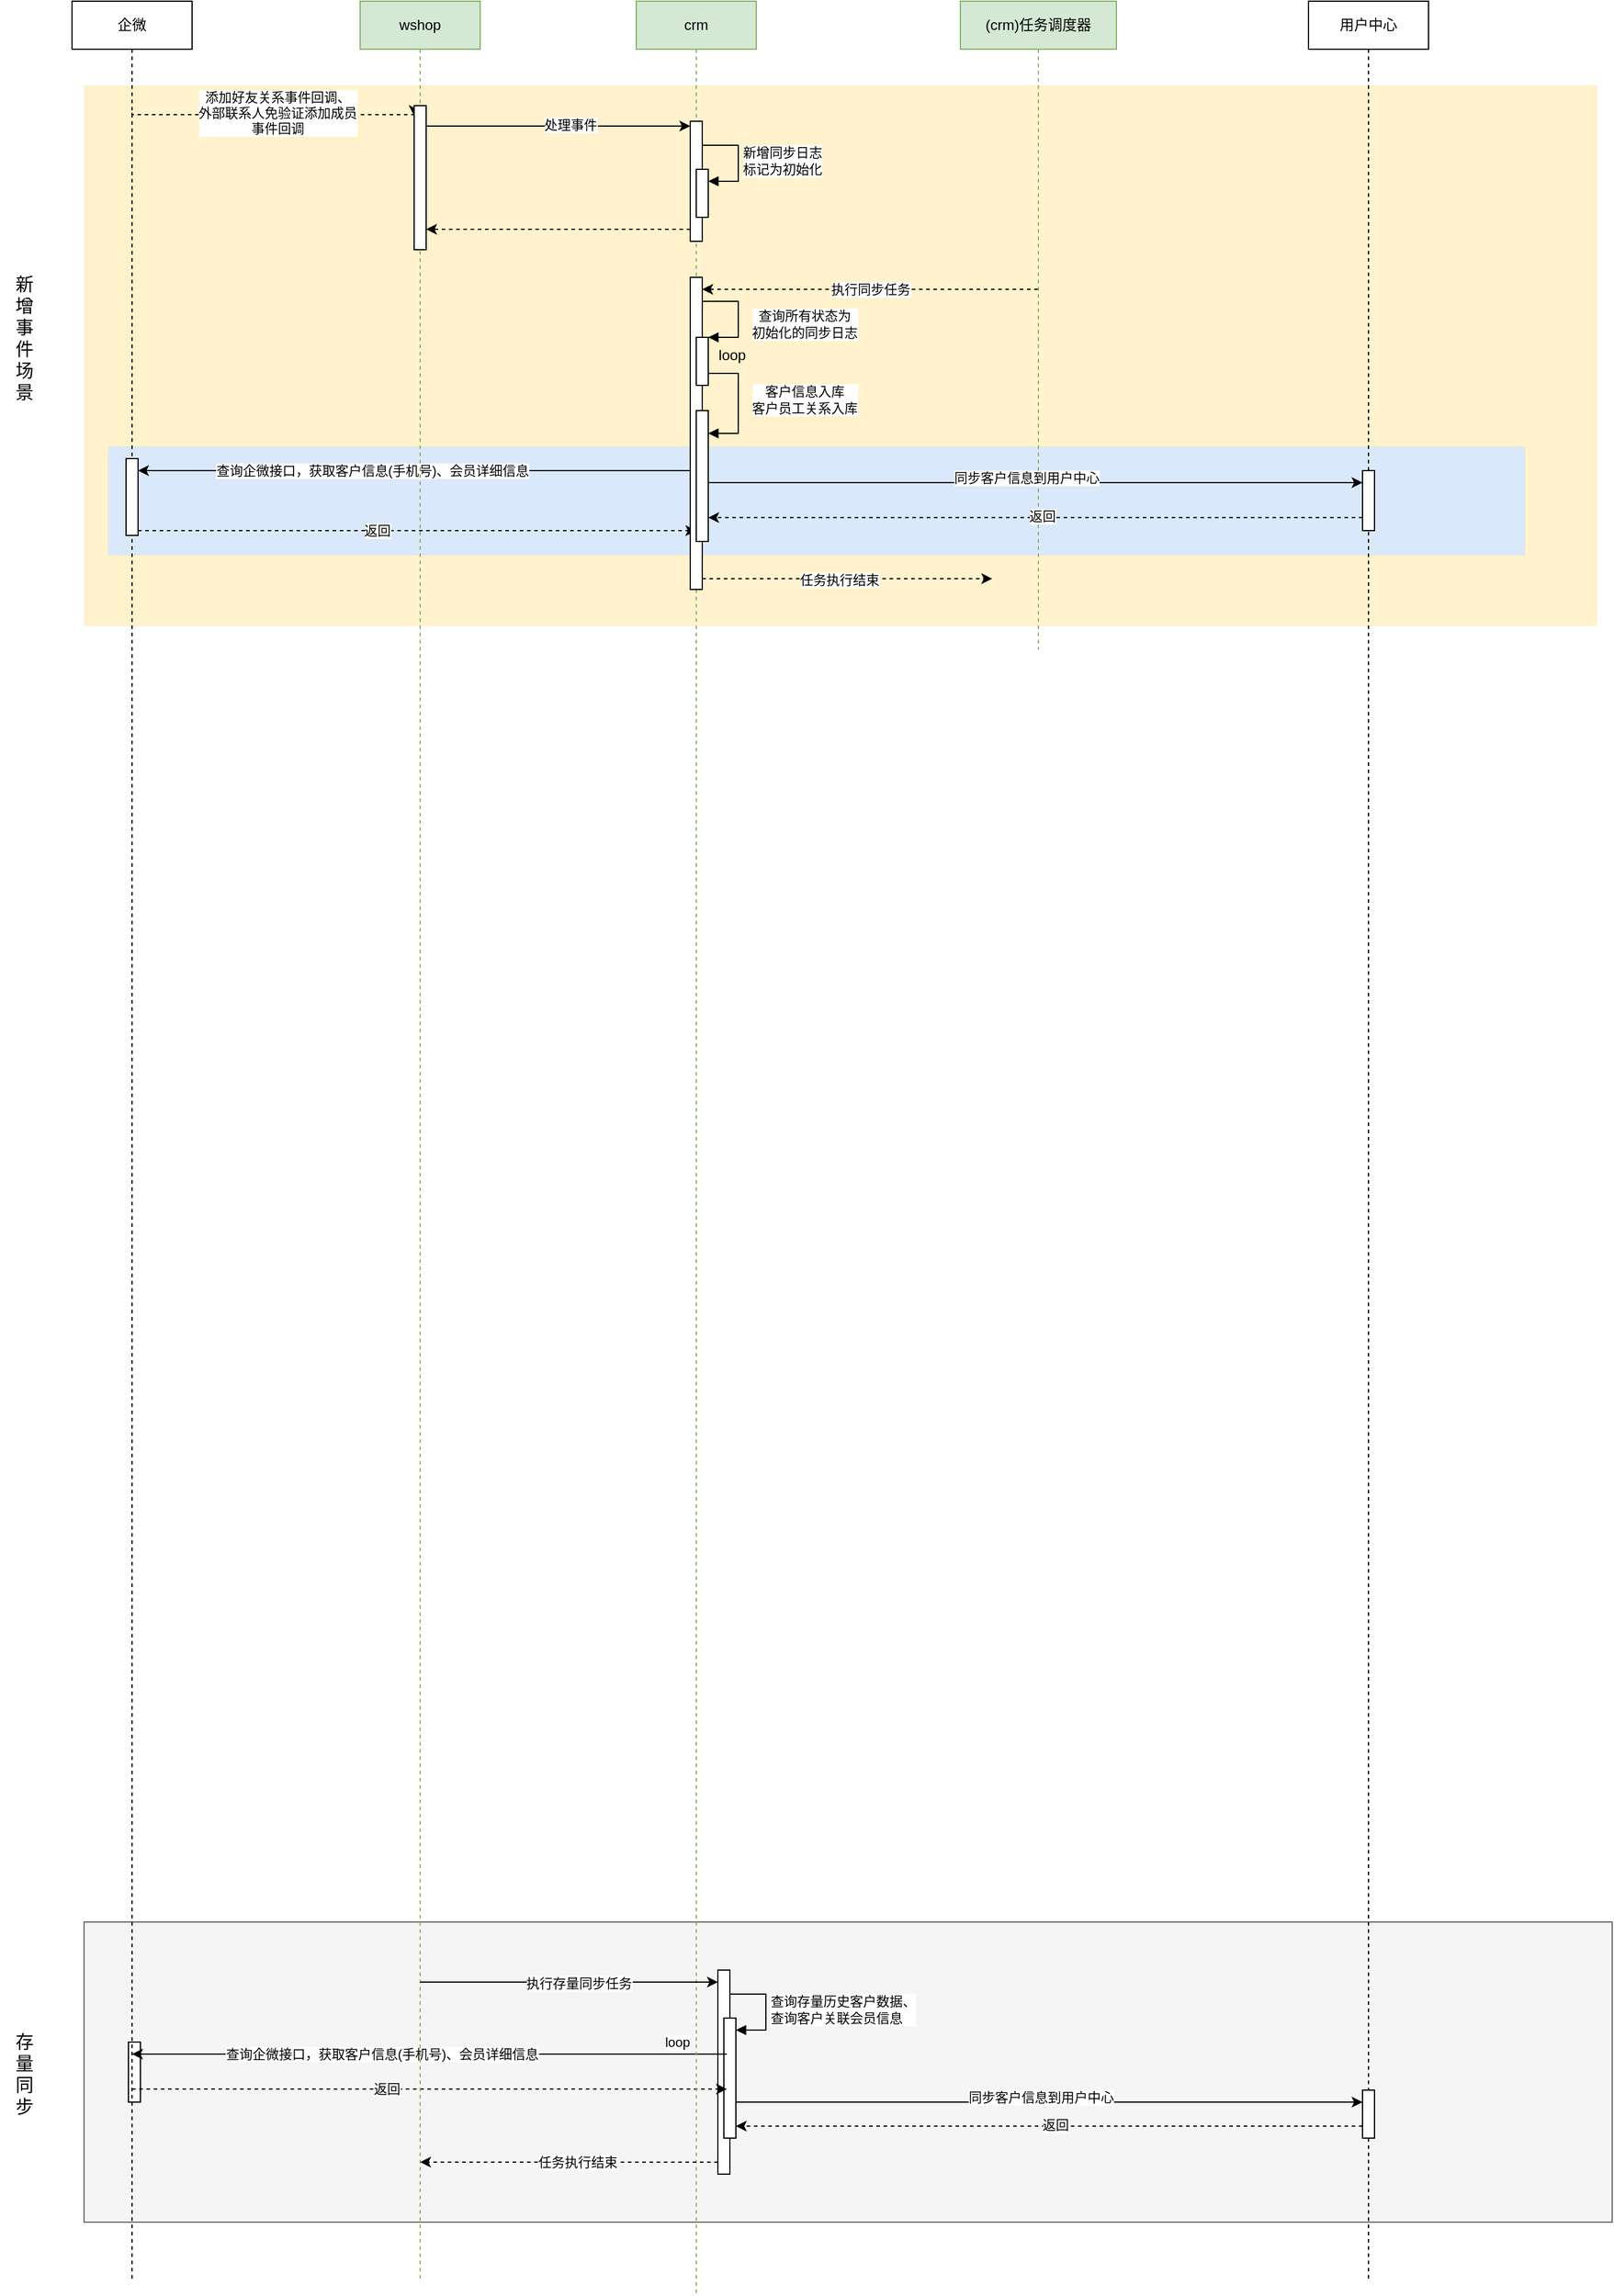<mxfile version="21.2.9" type="github">
  <diagram name="第 1 页" id="ENhmwCYC6Hcg_DUd-WP0">
    <mxGraphModel dx="1272" dy="821" grid="1" gridSize="10" guides="1" tooltips="1" connect="1" arrows="1" fold="1" page="1" pageScale="1" pageWidth="827" pageHeight="1169" math="0" shadow="0">
      <root>
        <mxCell id="0" />
        <mxCell id="1" parent="0" />
        <mxCell id="rxJxChNmgtlXZ_ULCe5r-4" value="" style="rounded=0;whiteSpace=wrap;html=1;fillColor=#fff2cc;strokeColor=#d6b656;strokeWidth=0;" vertex="1" parent="1">
          <mxGeometry x="120" y="150" width="1260" height="450" as="geometry" />
        </mxCell>
        <mxCell id="rxJxChNmgtlXZ_ULCe5r-5" value="" style="rounded=0;whiteSpace=wrap;html=1;fillColor=#dae8fc;strokeColor=#6c8ebf;strokeWidth=0;" vertex="1" parent="1">
          <mxGeometry x="140" y="451" width="1180" height="90" as="geometry" />
        </mxCell>
        <mxCell id="rxJxChNmgtlXZ_ULCe5r-6" style="edgeStyle=elbowEdgeStyle;rounded=0;orthogonalLoop=1;jettySize=auto;html=1;elbow=vertical;curved=0;dashed=1;" edge="1" parent="1">
          <mxGeometry relative="1" as="geometry">
            <mxPoint x="160" y="173" as="sourcePoint" />
            <mxPoint x="395" y="175.667" as="targetPoint" />
          </mxGeometry>
        </mxCell>
        <mxCell id="rxJxChNmgtlXZ_ULCe5r-7" value="添加好友关系事件回调、&lt;br&gt;&lt;div style=&quot;&quot;&gt;外部联系人免验证添加成员&lt;/div&gt;&lt;div style=&quot;&quot;&gt;事件回调&lt;/div&gt;" style="edgeLabel;html=1;align=center;verticalAlign=middle;resizable=0;points=[];" vertex="1" connectable="0" parent="rxJxChNmgtlXZ_ULCe5r-6">
          <mxGeometry x="-0.189" y="3" relative="1" as="geometry">
            <mxPoint x="26" y="1" as="offset" />
          </mxGeometry>
        </mxCell>
        <mxCell id="rxJxChNmgtlXZ_ULCe5r-8" style="edgeStyle=elbowEdgeStyle;rounded=0;orthogonalLoop=1;jettySize=auto;html=1;elbow=vertical;curved=0;" edge="1" parent="1">
          <mxGeometry relative="1" as="geometry">
            <mxPoint x="405" y="184" as="sourcePoint" />
            <mxPoint x="625" y="184" as="targetPoint" />
            <Array as="points">
              <mxPoint x="490" y="184" />
              <mxPoint x="560" y="194" />
            </Array>
          </mxGeometry>
        </mxCell>
        <mxCell id="rxJxChNmgtlXZ_ULCe5r-9" value="处理事件" style="edgeLabel;html=1;align=center;verticalAlign=middle;resizable=0;points=[];" vertex="1" connectable="0" parent="rxJxChNmgtlXZ_ULCe5r-8">
          <mxGeometry x="0.092" y="1" relative="1" as="geometry">
            <mxPoint as="offset" />
          </mxGeometry>
        </mxCell>
        <mxCell id="rxJxChNmgtlXZ_ULCe5r-10" value="执行同步任务" style="edgeStyle=elbowEdgeStyle;rounded=0;orthogonalLoop=1;jettySize=auto;html=1;elbow=horizontal;curved=0;dashed=1;" edge="1" parent="1" source="rxJxChNmgtlXZ_ULCe5r-11" target="rxJxChNmgtlXZ_ULCe5r-78">
          <mxGeometry relative="1" as="geometry">
            <Array as="points">
              <mxPoint x="780" y="320" />
            </Array>
          </mxGeometry>
        </mxCell>
        <mxCell id="rxJxChNmgtlXZ_ULCe5r-11" value="(crm)任务调度器" style="shape=umlLifeline;perimeter=lifelinePerimeter;whiteSpace=wrap;html=1;container=1;dropTarget=0;collapsible=0;recursiveResize=0;outlineConnect=0;portConstraint=eastwest;newEdgeStyle={&quot;edgeStyle&quot;:&quot;elbowEdgeStyle&quot;,&quot;elbow&quot;:&quot;vertical&quot;,&quot;curved&quot;:0,&quot;rounded&quot;:0};fillColor=#d5e8d4;strokeColor=#82b366;" vertex="1" parent="1">
          <mxGeometry x="850" y="80" width="130" height="540" as="geometry" />
        </mxCell>
        <mxCell id="rxJxChNmgtlXZ_ULCe5r-12" value="" style="rounded=0;whiteSpace=wrap;html=1;fillColor=#f5f5f5;strokeColor=#666666;fontColor=#333333;" vertex="1" parent="rxJxChNmgtlXZ_ULCe5r-11">
          <mxGeometry x="-730" y="1600" width="1273" height="250" as="geometry" />
        </mxCell>
        <mxCell id="rxJxChNmgtlXZ_ULCe5r-13" value="" style="html=1;points=[];perimeter=orthogonalPerimeter;outlineConnect=0;targetShapes=umlLifeline;portConstraint=eastwest;newEdgeStyle={&quot;edgeStyle&quot;:&quot;elbowEdgeStyle&quot;,&quot;elbow&quot;:&quot;vertical&quot;,&quot;curved&quot;:0,&quot;rounded&quot;:0};" vertex="1" parent="rxJxChNmgtlXZ_ULCe5r-11">
          <mxGeometry x="-693" y="1700" width="10" height="50" as="geometry" />
        </mxCell>
        <mxCell id="rxJxChNmgtlXZ_ULCe5r-14" value="" style="html=1;points=[];perimeter=orthogonalPerimeter;outlineConnect=0;targetShapes=umlLifeline;portConstraint=eastwest;newEdgeStyle={&quot;edgeStyle&quot;:&quot;elbowEdgeStyle&quot;,&quot;elbow&quot;:&quot;vertical&quot;,&quot;curved&quot;:0,&quot;rounded&quot;:0};" vertex="1" parent="rxJxChNmgtlXZ_ULCe5r-11">
          <mxGeometry x="-202" y="1640" width="10" height="170" as="geometry" />
        </mxCell>
        <mxCell id="rxJxChNmgtlXZ_ULCe5r-15" value="" style="html=1;points=[];perimeter=orthogonalPerimeter;outlineConnect=0;targetShapes=umlLifeline;portConstraint=eastwest;newEdgeStyle={&quot;edgeStyle&quot;:&quot;elbowEdgeStyle&quot;,&quot;elbow&quot;:&quot;vertical&quot;,&quot;curved&quot;:0,&quot;rounded&quot;:0};" vertex="1" parent="rxJxChNmgtlXZ_ULCe5r-11">
          <mxGeometry x="-197" y="1680" width="10" height="100" as="geometry" />
        </mxCell>
        <mxCell id="rxJxChNmgtlXZ_ULCe5r-16" value="查询存量历史客户数据、&lt;br&gt;查询客户关联会员信息" style="html=1;align=left;spacingLeft=2;endArrow=block;rounded=0;edgeStyle=orthogonalEdgeStyle;curved=0;rounded=0;" edge="1" parent="rxJxChNmgtlXZ_ULCe5r-11" target="rxJxChNmgtlXZ_ULCe5r-15">
          <mxGeometry relative="1" as="geometry">
            <mxPoint x="-192" y="1660" as="sourcePoint" />
            <Array as="points">
              <mxPoint x="-162" y="1690" />
            </Array>
          </mxGeometry>
        </mxCell>
        <mxCell id="rxJxChNmgtlXZ_ULCe5r-17" style="edgeStyle=elbowEdgeStyle;rounded=0;orthogonalLoop=1;jettySize=auto;html=1;elbow=vertical;curved=0;" edge="1" parent="rxJxChNmgtlXZ_ULCe5r-11" target="rxJxChNmgtlXZ_ULCe5r-103">
          <mxGeometry relative="1" as="geometry">
            <mxPoint x="-194.5" y="1710" as="sourcePoint" />
            <mxPoint x="-659.5" y="1710" as="targetPoint" />
            <Array as="points">
              <mxPoint x="-244.5" y="1710" />
              <mxPoint x="-274.5" y="1700" />
              <mxPoint x="-364.5" y="1710" />
            </Array>
          </mxGeometry>
        </mxCell>
        <mxCell id="rxJxChNmgtlXZ_ULCe5r-18" value="查询企微接口，获取客户信息(手机号)、会员详细信息" style="edgeLabel;html=1;align=center;verticalAlign=middle;resizable=0;points=[];" vertex="1" connectable="0" parent="rxJxChNmgtlXZ_ULCe5r-17">
          <mxGeometry x="0.161" relative="1" as="geometry">
            <mxPoint as="offset" />
          </mxGeometry>
        </mxCell>
        <mxCell id="rxJxChNmgtlXZ_ULCe5r-19" style="edgeStyle=elbowEdgeStyle;rounded=0;orthogonalLoop=1;jettySize=auto;html=1;elbow=vertical;curved=0;dashed=1;" edge="1" parent="rxJxChNmgtlXZ_ULCe5r-11" source="rxJxChNmgtlXZ_ULCe5r-103">
          <mxGeometry relative="1" as="geometry">
            <mxPoint x="-659.5" y="1739.17" as="sourcePoint" />
            <mxPoint x="-194.5" y="1739.17" as="targetPoint" />
            <Array as="points">
              <mxPoint x="-264.5" y="1739.17" />
            </Array>
          </mxGeometry>
        </mxCell>
        <mxCell id="rxJxChNmgtlXZ_ULCe5r-20" value="返回" style="edgeLabel;html=1;align=center;verticalAlign=middle;resizable=0;points=[];" vertex="1" connectable="0" parent="rxJxChNmgtlXZ_ULCe5r-19">
          <mxGeometry x="-0.147" relative="1" as="geometry">
            <mxPoint as="offset" />
          </mxGeometry>
        </mxCell>
        <mxCell id="rxJxChNmgtlXZ_ULCe5r-21" style="edgeStyle=elbowEdgeStyle;rounded=0;orthogonalLoop=1;jettySize=auto;html=1;elbow=vertical;curved=0;dashed=1;" edge="1" parent="1" source="rxJxChNmgtlXZ_ULCe5r-75" target="rxJxChNmgtlXZ_ULCe5r-87">
          <mxGeometry relative="1" as="geometry">
            <Array as="points">
              <mxPoint x="500" y="270" />
            </Array>
          </mxGeometry>
        </mxCell>
        <mxCell id="rxJxChNmgtlXZ_ULCe5r-22" style="edgeStyle=elbowEdgeStyle;rounded=0;orthogonalLoop=1;jettySize=auto;html=1;elbow=horizontal;curved=0;dashed=1;" edge="1" parent="1">
          <mxGeometry relative="1" as="geometry">
            <mxPoint x="635" y="561" as="sourcePoint" />
            <mxPoint x="876.5" y="561" as="targetPoint" />
            <Array as="points">
              <mxPoint x="800" y="561" />
            </Array>
          </mxGeometry>
        </mxCell>
        <mxCell id="rxJxChNmgtlXZ_ULCe5r-23" value="任务执行结束" style="edgeLabel;html=1;align=center;verticalAlign=middle;resizable=0;points=[];" vertex="1" connectable="0" parent="rxJxChNmgtlXZ_ULCe5r-22">
          <mxGeometry x="-0.05" y="-1" relative="1" as="geometry">
            <mxPoint x="-1" as="offset" />
          </mxGeometry>
        </mxCell>
        <mxCell id="rxJxChNmgtlXZ_ULCe5r-24" value="&lt;font style=&quot;font-size: 15px;&quot;&gt;新&lt;br&gt;增&lt;br&gt;事&lt;br&gt;件&lt;br style=&quot;font-size: 15px;&quot;&gt;场&lt;br&gt;景&lt;br style=&quot;font-size: 15px;&quot;&gt;&lt;/font&gt;" style="text;html=1;align=center;verticalAlign=middle;resizable=0;points=[];autosize=1;strokeColor=none;fillColor=none;fontStyle=0;fontSize=15;" vertex="1" parent="1">
          <mxGeometry x="50" y="300" width="40" height="120" as="geometry" />
        </mxCell>
        <mxCell id="rxJxChNmgtlXZ_ULCe5r-25" style="edgeStyle=elbowEdgeStyle;rounded=0;orthogonalLoop=1;jettySize=auto;html=1;elbow=vertical;curved=0;" edge="1" parent="1" target="rxJxChNmgtlXZ_ULCe5r-104">
          <mxGeometry relative="1" as="geometry">
            <mxPoint x="630" y="471" as="sourcePoint" />
            <Array as="points">
              <mxPoint x="580" y="471" />
              <mxPoint x="550" y="461" />
              <mxPoint x="460" y="471" />
            </Array>
          </mxGeometry>
        </mxCell>
        <mxCell id="rxJxChNmgtlXZ_ULCe5r-26" value="查询企微接口，获取客户信息(手机号)、会员详细信息" style="edgeLabel;html=1;align=center;verticalAlign=middle;resizable=0;points=[];" vertex="1" connectable="0" parent="rxJxChNmgtlXZ_ULCe5r-25">
          <mxGeometry x="0.161" relative="1" as="geometry">
            <mxPoint as="offset" />
          </mxGeometry>
        </mxCell>
        <mxCell id="rxJxChNmgtlXZ_ULCe5r-27" style="edgeStyle=elbowEdgeStyle;rounded=0;orthogonalLoop=1;jettySize=auto;html=1;elbow=vertical;curved=0;dashed=1;" edge="1" parent="1" source="rxJxChNmgtlXZ_ULCe5r-104">
          <mxGeometry relative="1" as="geometry">
            <mxPoint x="630" y="521" as="targetPoint" />
            <Array as="points">
              <mxPoint x="560" y="521" />
            </Array>
          </mxGeometry>
        </mxCell>
        <mxCell id="rxJxChNmgtlXZ_ULCe5r-28" value="返回" style="edgeLabel;html=1;align=center;verticalAlign=middle;resizable=0;points=[];" vertex="1" connectable="0" parent="rxJxChNmgtlXZ_ULCe5r-27">
          <mxGeometry x="-0.147" relative="1" as="geometry">
            <mxPoint as="offset" />
          </mxGeometry>
        </mxCell>
        <mxCell id="rxJxChNmgtlXZ_ULCe5r-29" style="edgeStyle=elbowEdgeStyle;rounded=0;orthogonalLoop=1;jettySize=auto;html=1;elbow=vertical;curved=0;" edge="1" parent="1" target="rxJxChNmgtlXZ_ULCe5r-99">
          <mxGeometry relative="1" as="geometry">
            <mxPoint x="640" y="481" as="sourcePoint" />
            <mxPoint x="1190" y="481" as="targetPoint" />
            <Array as="points">
              <mxPoint x="1100" y="481" />
            </Array>
          </mxGeometry>
        </mxCell>
        <mxCell id="rxJxChNmgtlXZ_ULCe5r-30" value="同步客户信息到用户中心" style="edgeLabel;html=1;align=center;verticalAlign=middle;resizable=0;points=[];" vertex="1" connectable="0" parent="rxJxChNmgtlXZ_ULCe5r-29">
          <mxGeometry x="-0.028" y="4" relative="1" as="geometry">
            <mxPoint as="offset" />
          </mxGeometry>
        </mxCell>
        <mxCell id="rxJxChNmgtlXZ_ULCe5r-31" style="edgeStyle=elbowEdgeStyle;rounded=0;orthogonalLoop=1;jettySize=auto;html=1;elbow=vertical;curved=0;dashed=1;" edge="1" parent="1" source="rxJxChNmgtlXZ_ULCe5r-99">
          <mxGeometry relative="1" as="geometry">
            <mxPoint x="1295" y="510.17" as="sourcePoint" />
            <mxPoint x="640" y="510.17" as="targetPoint" />
            <Array as="points">
              <mxPoint x="1020" y="510.17" />
            </Array>
          </mxGeometry>
        </mxCell>
        <mxCell id="rxJxChNmgtlXZ_ULCe5r-32" value="返回" style="edgeLabel;html=1;align=center;verticalAlign=middle;resizable=0;points=[];" vertex="1" connectable="0" parent="rxJxChNmgtlXZ_ULCe5r-31">
          <mxGeometry x="-0.016" y="-1" relative="1" as="geometry">
            <mxPoint x="1" as="offset" />
          </mxGeometry>
        </mxCell>
        <mxCell id="rxJxChNmgtlXZ_ULCe5r-33" value="loop" style="text;html=1;strokeColor=none;fillColor=none;align=center;verticalAlign=middle;whiteSpace=wrap;rounded=0;" vertex="1" parent="1">
          <mxGeometry x="630" y="360" width="60" height="30" as="geometry" />
        </mxCell>
        <mxCell id="rxJxChNmgtlXZ_ULCe5r-74" value="crm" style="shape=umlLifeline;perimeter=lifelinePerimeter;whiteSpace=wrap;html=1;container=1;dropTarget=0;collapsible=0;recursiveResize=0;outlineConnect=0;portConstraint=eastwest;newEdgeStyle={&quot;edgeStyle&quot;:&quot;elbowEdgeStyle&quot;,&quot;elbow&quot;:&quot;vertical&quot;,&quot;curved&quot;:0,&quot;rounded&quot;:0};fillColor=#d5e8d4;strokeColor=#82b366;" vertex="1" parent="1">
          <mxGeometry x="580" y="80" width="100" height="1910" as="geometry" />
        </mxCell>
        <mxCell id="rxJxChNmgtlXZ_ULCe5r-75" value="" style="html=1;points=[];perimeter=orthogonalPerimeter;outlineConnect=0;targetShapes=umlLifeline;portConstraint=eastwest;newEdgeStyle={&quot;edgeStyle&quot;:&quot;elbowEdgeStyle&quot;,&quot;elbow&quot;:&quot;vertical&quot;,&quot;curved&quot;:0,&quot;rounded&quot;:0};" vertex="1" parent="rxJxChNmgtlXZ_ULCe5r-74">
          <mxGeometry x="45" y="100" width="10" height="100" as="geometry" />
        </mxCell>
        <mxCell id="rxJxChNmgtlXZ_ULCe5r-76" value="" style="html=1;points=[];perimeter=orthogonalPerimeter;outlineConnect=0;targetShapes=umlLifeline;portConstraint=eastwest;newEdgeStyle={&quot;edgeStyle&quot;:&quot;elbowEdgeStyle&quot;,&quot;elbow&quot;:&quot;vertical&quot;,&quot;curved&quot;:0,&quot;rounded&quot;:0};" vertex="1" parent="rxJxChNmgtlXZ_ULCe5r-74">
          <mxGeometry x="50" y="140" width="10" height="40" as="geometry" />
        </mxCell>
        <mxCell id="rxJxChNmgtlXZ_ULCe5r-77" value="新增同步日志&lt;br style=&quot;border-color: var(--border-color);&quot;&gt;标记为初始化" style="html=1;align=left;spacingLeft=2;endArrow=block;rounded=0;edgeStyle=orthogonalEdgeStyle;curved=0;rounded=0;" edge="1" parent="rxJxChNmgtlXZ_ULCe5r-74" target="rxJxChNmgtlXZ_ULCe5r-76">
          <mxGeometry relative="1" as="geometry">
            <mxPoint x="55" y="120" as="sourcePoint" />
            <Array as="points">
              <mxPoint x="85" y="150" />
            </Array>
          </mxGeometry>
        </mxCell>
        <mxCell id="rxJxChNmgtlXZ_ULCe5r-78" value="" style="html=1;points=[];perimeter=orthogonalPerimeter;outlineConnect=0;targetShapes=umlLifeline;portConstraint=eastwest;newEdgeStyle={&quot;edgeStyle&quot;:&quot;elbowEdgeStyle&quot;,&quot;elbow&quot;:&quot;vertical&quot;,&quot;curved&quot;:0,&quot;rounded&quot;:0};" vertex="1" parent="rxJxChNmgtlXZ_ULCe5r-74">
          <mxGeometry x="45" y="230" width="10" height="260" as="geometry" />
        </mxCell>
        <mxCell id="rxJxChNmgtlXZ_ULCe5r-79" value="" style="html=1;points=[];perimeter=orthogonalPerimeter;outlineConnect=0;targetShapes=umlLifeline;portConstraint=eastwest;newEdgeStyle={&quot;edgeStyle&quot;:&quot;elbowEdgeStyle&quot;,&quot;elbow&quot;:&quot;vertical&quot;,&quot;curved&quot;:0,&quot;rounded&quot;:0};" vertex="1" parent="rxJxChNmgtlXZ_ULCe5r-74">
          <mxGeometry x="50" y="280" width="10" height="40" as="geometry" />
        </mxCell>
        <mxCell id="rxJxChNmgtlXZ_ULCe5r-80" value="" style="html=1;align=left;spacingLeft=2;endArrow=block;rounded=0;edgeStyle=orthogonalEdgeStyle;curved=0;rounded=0;" edge="1" parent="rxJxChNmgtlXZ_ULCe5r-74" target="rxJxChNmgtlXZ_ULCe5r-79">
          <mxGeometry relative="1" as="geometry">
            <mxPoint x="55" y="250" as="sourcePoint" />
            <Array as="points">
              <mxPoint x="85" y="280" />
            </Array>
          </mxGeometry>
        </mxCell>
        <mxCell id="rxJxChNmgtlXZ_ULCe5r-81" value="查询所有状态为&lt;br style=&quot;border-color: var(--border-color); text-align: left;&quot;&gt;&lt;span style=&quot;text-align: left;&quot;&gt;初始化的同步日志&lt;/span&gt;" style="edgeLabel;html=1;align=center;verticalAlign=middle;resizable=0;points=[];" vertex="1" connectable="0" parent="rxJxChNmgtlXZ_ULCe5r-80">
          <mxGeometry x="0.147" relative="1" as="geometry">
            <mxPoint x="55" as="offset" />
          </mxGeometry>
        </mxCell>
        <mxCell id="rxJxChNmgtlXZ_ULCe5r-82" value="" style="html=1;points=[];perimeter=orthogonalPerimeter;outlineConnect=0;targetShapes=umlLifeline;portConstraint=eastwest;newEdgeStyle={&quot;edgeStyle&quot;:&quot;elbowEdgeStyle&quot;,&quot;elbow&quot;:&quot;vertical&quot;,&quot;curved&quot;:0,&quot;rounded&quot;:0};" vertex="1" parent="rxJxChNmgtlXZ_ULCe5r-74">
          <mxGeometry x="50" y="341" width="10" height="109" as="geometry" />
        </mxCell>
        <mxCell id="rxJxChNmgtlXZ_ULCe5r-83" value="" style="html=1;align=left;spacingLeft=2;endArrow=block;rounded=0;edgeStyle=orthogonalEdgeStyle;curved=0;rounded=0;" edge="1" parent="rxJxChNmgtlXZ_ULCe5r-74" source="rxJxChNmgtlXZ_ULCe5r-79" target="rxJxChNmgtlXZ_ULCe5r-82">
          <mxGeometry relative="1" as="geometry">
            <mxPoint x="55" y="321" as="sourcePoint" />
            <Array as="points">
              <mxPoint x="85" y="310" />
              <mxPoint x="85" y="360" />
            </Array>
          </mxGeometry>
        </mxCell>
        <mxCell id="rxJxChNmgtlXZ_ULCe5r-84" value="客户信息入库&lt;br&gt;客户员工关系入库" style="edgeLabel;html=1;align=center;verticalAlign=middle;resizable=0;points=[];" vertex="1" connectable="0" parent="rxJxChNmgtlXZ_ULCe5r-83">
          <mxGeometry x="-0.066" y="1" relative="1" as="geometry">
            <mxPoint x="54" as="offset" />
          </mxGeometry>
        </mxCell>
        <mxCell id="rxJxChNmgtlXZ_ULCe5r-86" value="wshop" style="shape=umlLifeline;perimeter=lifelinePerimeter;whiteSpace=wrap;html=1;container=1;dropTarget=0;collapsible=0;recursiveResize=0;outlineConnect=0;portConstraint=eastwest;newEdgeStyle={&quot;edgeStyle&quot;:&quot;elbowEdgeStyle&quot;,&quot;elbow&quot;:&quot;vertical&quot;,&quot;curved&quot;:0,&quot;rounded&quot;:0};fillColor=#d5e8d4;strokeColor=#82b366;" vertex="1" parent="1">
          <mxGeometry x="350" y="80" width="100" height="1900" as="geometry" />
        </mxCell>
        <mxCell id="rxJxChNmgtlXZ_ULCe5r-87" value="" style="html=1;points=[];perimeter=orthogonalPerimeter;outlineConnect=0;targetShapes=umlLifeline;portConstraint=eastwest;newEdgeStyle={&quot;edgeStyle&quot;:&quot;elbowEdgeStyle&quot;,&quot;elbow&quot;:&quot;vertical&quot;,&quot;curved&quot;:0,&quot;rounded&quot;:0};" vertex="1" parent="rxJxChNmgtlXZ_ULCe5r-86">
          <mxGeometry x="45" y="87" width="10" height="120" as="geometry" />
        </mxCell>
        <mxCell id="rxJxChNmgtlXZ_ULCe5r-88" style="edgeStyle=elbowEdgeStyle;rounded=0;orthogonalLoop=1;jettySize=auto;html=1;elbow=vertical;curved=0;" edge="1" parent="1" source="rxJxChNmgtlXZ_ULCe5r-15" target="rxJxChNmgtlXZ_ULCe5r-101">
          <mxGeometry relative="1" as="geometry">
            <Array as="points">
              <mxPoint x="903" y="1830" />
              <mxPoint x="1123" y="1790" />
            </Array>
          </mxGeometry>
        </mxCell>
        <mxCell id="rxJxChNmgtlXZ_ULCe5r-89" value="同步客户信息到用户中心" style="edgeLabel;html=1;align=center;verticalAlign=middle;resizable=0;points=[];" vertex="1" connectable="0" parent="rxJxChNmgtlXZ_ULCe5r-88">
          <mxGeometry x="-0.028" y="4" relative="1" as="geometry">
            <mxPoint as="offset" />
          </mxGeometry>
        </mxCell>
        <mxCell id="rxJxChNmgtlXZ_ULCe5r-90" value="loop" style="edgeLabel;html=1;align=center;verticalAlign=middle;resizable=0;points=[];" vertex="1" connectable="0" parent="rxJxChNmgtlXZ_ULCe5r-88">
          <mxGeometry x="-0.874" relative="1" as="geometry">
            <mxPoint x="-82" y="-50" as="offset" />
          </mxGeometry>
        </mxCell>
        <mxCell id="rxJxChNmgtlXZ_ULCe5r-91" style="edgeStyle=elbowEdgeStyle;rounded=0;orthogonalLoop=1;jettySize=auto;html=1;elbow=vertical;curved=0;dashed=1;" edge="1" parent="1" source="rxJxChNmgtlXZ_ULCe5r-101" target="rxJxChNmgtlXZ_ULCe5r-15">
          <mxGeometry relative="1" as="geometry">
            <Array as="points">
              <mxPoint x="1153" y="1850" />
              <mxPoint x="1043" y="1820" />
            </Array>
          </mxGeometry>
        </mxCell>
        <mxCell id="rxJxChNmgtlXZ_ULCe5r-92" value="返回" style="edgeLabel;html=1;align=center;verticalAlign=middle;resizable=0;points=[];" vertex="1" connectable="0" parent="rxJxChNmgtlXZ_ULCe5r-91">
          <mxGeometry x="-0.016" y="-1" relative="1" as="geometry">
            <mxPoint x="1" as="offset" />
          </mxGeometry>
        </mxCell>
        <mxCell id="rxJxChNmgtlXZ_ULCe5r-93" style="edgeStyle=elbowEdgeStyle;rounded=0;orthogonalLoop=1;jettySize=auto;html=1;elbow=vertical;curved=0;dashed=1;" edge="1" parent="1" source="rxJxChNmgtlXZ_ULCe5r-14" target="rxJxChNmgtlXZ_ULCe5r-86">
          <mxGeometry relative="1" as="geometry">
            <mxPoint x="421.833" y="1880.0" as="targetPoint" />
            <Array as="points">
              <mxPoint x="583" y="1880" />
            </Array>
          </mxGeometry>
        </mxCell>
        <mxCell id="rxJxChNmgtlXZ_ULCe5r-94" value="任务执行结束" style="edgeLabel;html=1;align=center;verticalAlign=middle;resizable=0;points=[];" vertex="1" connectable="0" parent="rxJxChNmgtlXZ_ULCe5r-93">
          <mxGeometry x="0.135" y="-5" relative="1" as="geometry">
            <mxPoint x="23" y="5" as="offset" />
          </mxGeometry>
        </mxCell>
        <mxCell id="rxJxChNmgtlXZ_ULCe5r-95" style="edgeStyle=elbowEdgeStyle;rounded=0;orthogonalLoop=1;jettySize=auto;html=1;elbow=vertical;curved=0;" edge="1" parent="1" source="rxJxChNmgtlXZ_ULCe5r-86" target="rxJxChNmgtlXZ_ULCe5r-14">
          <mxGeometry relative="1" as="geometry">
            <mxPoint x="410" y="1730" as="sourcePoint" />
            <Array as="points">
              <mxPoint x="593" y="1730" />
            </Array>
          </mxGeometry>
        </mxCell>
        <mxCell id="rxJxChNmgtlXZ_ULCe5r-96" value="执行存量同步任务" style="edgeLabel;html=1;align=center;verticalAlign=middle;resizable=0;points=[];" vertex="1" connectable="0" parent="rxJxChNmgtlXZ_ULCe5r-95">
          <mxGeometry x="0.069" y="-1" relative="1" as="geometry">
            <mxPoint x="-1" as="offset" />
          </mxGeometry>
        </mxCell>
        <mxCell id="rxJxChNmgtlXZ_ULCe5r-97" value="&lt;font style=&quot;font-size: 15px;&quot;&gt;存&lt;br style=&quot;font-size: 15px;&quot;&gt;量&lt;br style=&quot;font-size: 15px;&quot;&gt;同&lt;br style=&quot;font-size: 15px;&quot;&gt;步&lt;br style=&quot;font-size: 15px;&quot;&gt;&lt;/font&gt;" style="text;html=1;align=center;verticalAlign=middle;resizable=0;points=[];autosize=1;strokeColor=none;fillColor=none;fontSize=15;" vertex="1" parent="1">
          <mxGeometry x="50" y="1760.5" width="40" height="90" as="geometry" />
        </mxCell>
        <mxCell id="rxJxChNmgtlXZ_ULCe5r-98" value="用户中心" style="shape=umlLifeline;perimeter=lifelinePerimeter;whiteSpace=wrap;html=1;container=1;dropTarget=0;collapsible=0;recursiveResize=0;outlineConnect=0;portConstraint=eastwest;newEdgeStyle={&quot;edgeStyle&quot;:&quot;elbowEdgeStyle&quot;,&quot;elbow&quot;:&quot;vertical&quot;,&quot;curved&quot;:0,&quot;rounded&quot;:0};" vertex="1" parent="1">
          <mxGeometry x="1140" y="80" width="100" height="1900" as="geometry" />
        </mxCell>
        <mxCell id="rxJxChNmgtlXZ_ULCe5r-99" value="" style="html=1;points=[];perimeter=orthogonalPerimeter;outlineConnect=0;targetShapes=umlLifeline;portConstraint=eastwest;newEdgeStyle={&quot;edgeStyle&quot;:&quot;elbowEdgeStyle&quot;,&quot;elbow&quot;:&quot;vertical&quot;,&quot;curved&quot;:0,&quot;rounded&quot;:0};" vertex="1" parent="rxJxChNmgtlXZ_ULCe5r-98">
          <mxGeometry x="45" y="391" width="10" height="50" as="geometry" />
        </mxCell>
        <mxCell id="rxJxChNmgtlXZ_ULCe5r-101" value="" style="html=1;points=[];perimeter=orthogonalPerimeter;outlineConnect=0;targetShapes=umlLifeline;portConstraint=eastwest;newEdgeStyle={&quot;edgeStyle&quot;:&quot;elbowEdgeStyle&quot;,&quot;elbow&quot;:&quot;vertical&quot;,&quot;curved&quot;:0,&quot;rounded&quot;:0};" vertex="1" parent="rxJxChNmgtlXZ_ULCe5r-98">
          <mxGeometry x="45" y="1740" width="10" height="40" as="geometry" />
        </mxCell>
        <mxCell id="rxJxChNmgtlXZ_ULCe5r-103" value="企微" style="shape=umlLifeline;perimeter=lifelinePerimeter;whiteSpace=wrap;html=1;container=1;dropTarget=0;collapsible=0;recursiveResize=0;outlineConnect=0;portConstraint=eastwest;newEdgeStyle={&quot;edgeStyle&quot;:&quot;elbowEdgeStyle&quot;,&quot;elbow&quot;:&quot;vertical&quot;,&quot;curved&quot;:0,&quot;rounded&quot;:0};" vertex="1" parent="1">
          <mxGeometry x="110" y="80" width="100" height="1900" as="geometry" />
        </mxCell>
        <mxCell id="rxJxChNmgtlXZ_ULCe5r-104" value="" style="html=1;points=[];perimeter=orthogonalPerimeter;outlineConnect=0;targetShapes=umlLifeline;portConstraint=eastwest;newEdgeStyle={&quot;edgeStyle&quot;:&quot;elbowEdgeStyle&quot;,&quot;elbow&quot;:&quot;vertical&quot;,&quot;curved&quot;:0,&quot;rounded&quot;:0};" vertex="1" parent="rxJxChNmgtlXZ_ULCe5r-103">
          <mxGeometry x="45" y="381" width="10" height="64" as="geometry" />
        </mxCell>
      </root>
    </mxGraphModel>
  </diagram>
</mxfile>
